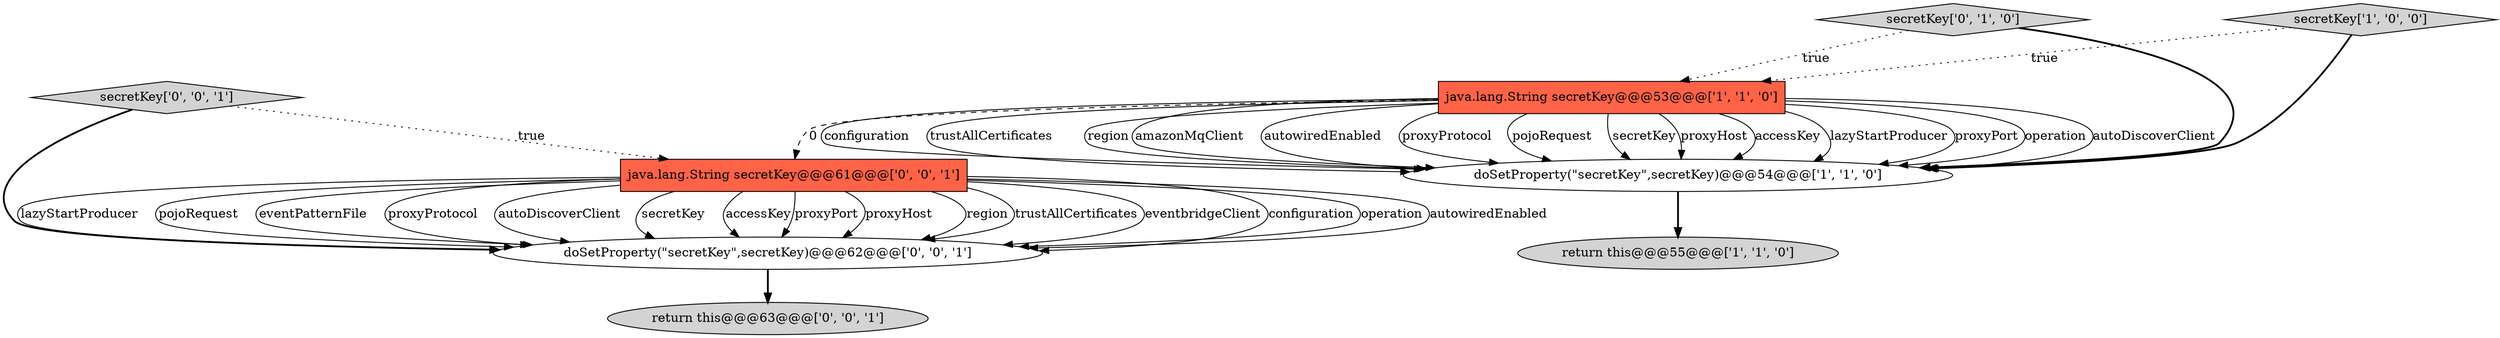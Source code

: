 digraph {
6 [style = filled, label = "java.lang.String secretKey@@@61@@@['0', '0', '1']", fillcolor = tomato, shape = box image = "AAA0AAABBB3BBB"];
8 [style = filled, label = "secretKey['0', '0', '1']", fillcolor = lightgray, shape = diamond image = "AAA0AAABBB3BBB"];
2 [style = filled, label = "secretKey['1', '0', '0']", fillcolor = lightgray, shape = diamond image = "AAA0AAABBB1BBB"];
1 [style = filled, label = "java.lang.String secretKey@@@53@@@['1', '1', '0']", fillcolor = tomato, shape = box image = "AAA0AAABBB1BBB"];
7 [style = filled, label = "return this@@@63@@@['0', '0', '1']", fillcolor = lightgray, shape = ellipse image = "AAA0AAABBB3BBB"];
5 [style = filled, label = "doSetProperty(\"secretKey\",secretKey)@@@62@@@['0', '0', '1']", fillcolor = white, shape = ellipse image = "AAA0AAABBB3BBB"];
3 [style = filled, label = "return this@@@55@@@['1', '1', '0']", fillcolor = lightgray, shape = ellipse image = "AAA0AAABBB1BBB"];
0 [style = filled, label = "doSetProperty(\"secretKey\",secretKey)@@@54@@@['1', '1', '0']", fillcolor = white, shape = ellipse image = "AAA0AAABBB1BBB"];
4 [style = filled, label = "secretKey['0', '1', '0']", fillcolor = lightgray, shape = diamond image = "AAA0AAABBB2BBB"];
1->0 [style = solid, label="amazonMqClient"];
6->5 [style = solid, label="region"];
6->5 [style = solid, label="trustAllCertificates"];
1->0 [style = solid, label="autowiredEnabled"];
6->5 [style = solid, label="eventbridgeClient"];
0->3 [style = bold, label=""];
6->5 [style = solid, label="configuration"];
6->5 [style = solid, label="operation"];
1->0 [style = solid, label="proxyProtocol"];
1->0 [style = solid, label="pojoRequest"];
4->1 [style = dotted, label="true"];
1->0 [style = solid, label="secretKey"];
1->0 [style = solid, label="proxyHost"];
1->0 [style = solid, label="accessKey"];
6->5 [style = solid, label="autowiredEnabled"];
1->0 [style = solid, label="lazyStartProducer"];
6->5 [style = solid, label="lazyStartProducer"];
1->0 [style = solid, label="proxyPort"];
1->0 [style = solid, label="operation"];
4->0 [style = bold, label=""];
6->5 [style = solid, label="pojoRequest"];
1->0 [style = solid, label="autoDiscoverClient"];
1->0 [style = solid, label="configuration"];
6->5 [style = solid, label="eventPatternFile"];
2->0 [style = bold, label=""];
8->6 [style = dotted, label="true"];
1->0 [style = solid, label="trustAllCertificates"];
1->0 [style = solid, label="region"];
8->5 [style = bold, label=""];
2->1 [style = dotted, label="true"];
1->6 [style = dashed, label="0"];
6->5 [style = solid, label="proxyProtocol"];
5->7 [style = bold, label=""];
6->5 [style = solid, label="autoDiscoverClient"];
6->5 [style = solid, label="secretKey"];
6->5 [style = solid, label="accessKey"];
6->5 [style = solid, label="proxyPort"];
6->5 [style = solid, label="proxyHost"];
}
